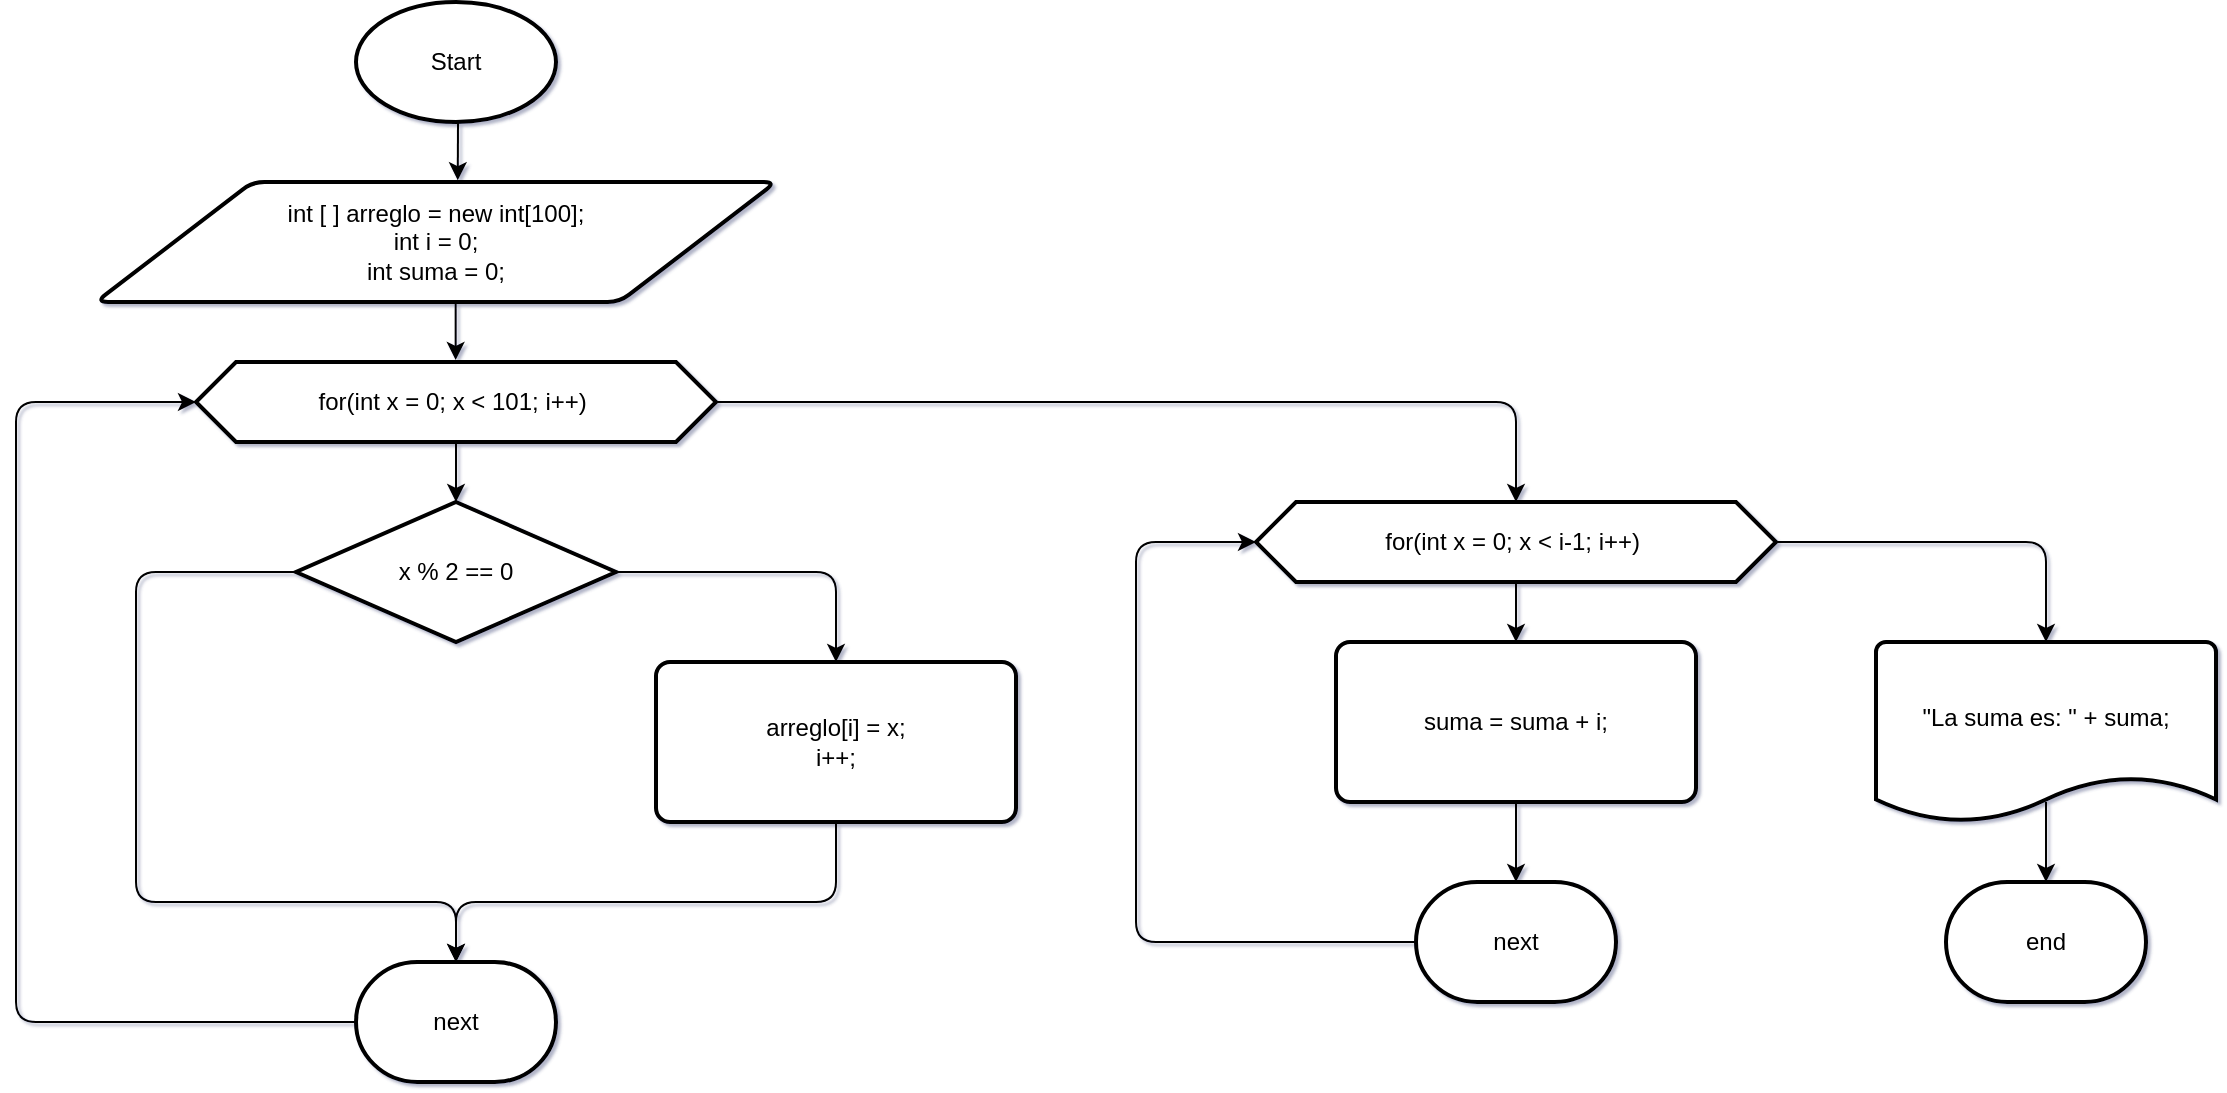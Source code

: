 <mxfile>
    <diagram id="AmnvhtA0iGMQnOEvT6FH" name="Page-1">
        <mxGraphModel dx="786" dy="623" grid="1" gridSize="10" guides="1" tooltips="1" connect="1" arrows="1" fold="1" page="1" pageScale="1" pageWidth="850" pageHeight="1100" math="0" shadow="1">
            <root>
                <mxCell id="0"/>
                <mxCell id="1" parent="0"/>
                <mxCell id="2" value="Start" style="strokeWidth=2;html=1;shape=mxgraph.flowchart.start_1;whiteSpace=wrap;" vertex="1" parent="1">
                    <mxGeometry x="360" y="30" width="100" height="60" as="geometry"/>
                </mxCell>
                <mxCell id="3" value="int [ ] arreglo = new int[100];&lt;br&gt;&lt;div&gt;int i = 0;&lt;/div&gt;&lt;div&gt;int suma = 0;&lt;/div&gt;" style="shape=parallelogram;html=1;strokeWidth=2;perimeter=parallelogramPerimeter;whiteSpace=wrap;rounded=1;arcSize=12;size=0.23;" vertex="1" parent="1">
                    <mxGeometry x="230" y="120" width="340" height="60" as="geometry"/>
                </mxCell>
                <mxCell id="4" style="edgeStyle=none;html=1;entryX=0.532;entryY=-0.015;entryDx=0;entryDy=0;entryPerimeter=0;" edge="1" parent="1" target="3">
                    <mxGeometry relative="1" as="geometry">
                        <mxPoint x="411" y="90" as="sourcePoint"/>
                    </mxGeometry>
                </mxCell>
                <mxCell id="6" style="edgeStyle=none;html=1;entryX=0.532;entryY=-0.015;entryDx=0;entryDy=0;entryPerimeter=0;" edge="1" parent="1">
                    <mxGeometry relative="1" as="geometry">
                        <mxPoint x="409.83" y="180" as="sourcePoint"/>
                        <mxPoint x="409.83" y="209" as="targetPoint"/>
                    </mxGeometry>
                </mxCell>
                <mxCell id="17" style="edgeStyle=none;html=1;entryX=0.5;entryY=0;entryDx=0;entryDy=0;exitX=1;exitY=0.5;exitDx=0;exitDy=0;" edge="1" parent="1" source="7" target="18">
                    <mxGeometry relative="1" as="geometry">
                        <mxPoint x="980" y="230" as="targetPoint"/>
                        <Array as="points">
                            <mxPoint x="940" y="230"/>
                        </Array>
                    </mxGeometry>
                </mxCell>
                <mxCell id="7" value="for(int x = 0; x &amp;lt; 101; i++)&amp;nbsp;" style="shape=hexagon;perimeter=hexagonPerimeter2;whiteSpace=wrap;html=1;fixedSize=1;strokeWidth=2;" vertex="1" parent="1">
                    <mxGeometry x="280" y="210" width="260" height="40" as="geometry"/>
                </mxCell>
                <mxCell id="10" style="edgeStyle=none;html=1;entryX=0.5;entryY=0;entryDx=0;entryDy=0;" edge="1" parent="1" source="8" target="11">
                    <mxGeometry relative="1" as="geometry">
                        <mxPoint x="630" y="315" as="targetPoint"/>
                        <Array as="points">
                            <mxPoint x="600" y="315"/>
                        </Array>
                    </mxGeometry>
                </mxCell>
                <mxCell id="12" style="edgeStyle=none;html=1;exitX=0;exitY=0.5;exitDx=0;exitDy=0;exitPerimeter=0;" edge="1" parent="1" source="8">
                    <mxGeometry relative="1" as="geometry">
                        <mxPoint x="410" y="510" as="targetPoint"/>
                        <mxPoint x="330.0" y="340" as="sourcePoint"/>
                        <Array as="points">
                            <mxPoint x="250" y="315"/>
                            <mxPoint x="250" y="480"/>
                            <mxPoint x="410" y="480"/>
                        </Array>
                    </mxGeometry>
                </mxCell>
                <mxCell id="8" value="x % 2 == 0" style="strokeWidth=2;html=1;shape=mxgraph.flowchart.decision;whiteSpace=wrap;" vertex="1" parent="1">
                    <mxGeometry x="330" y="280" width="160" height="70" as="geometry"/>
                </mxCell>
                <mxCell id="9" style="edgeStyle=none;html=1;entryX=0.5;entryY=0;entryDx=0;entryDy=0;entryPerimeter=0;" edge="1" parent="1" source="7" target="8">
                    <mxGeometry relative="1" as="geometry"/>
                </mxCell>
                <mxCell id="13" style="edgeStyle=none;html=1;exitX=0.5;exitY=1;exitDx=0;exitDy=0;" edge="1" parent="1" source="11">
                    <mxGeometry relative="1" as="geometry">
                        <mxPoint x="410.0" y="510" as="targetPoint"/>
                        <Array as="points">
                            <mxPoint x="600" y="480"/>
                            <mxPoint x="520" y="480"/>
                            <mxPoint x="410" y="480"/>
                        </Array>
                    </mxGeometry>
                </mxCell>
                <mxCell id="11" value="arreglo[i] = x;&lt;div&gt;i++;&lt;/div&gt;" style="rounded=1;whiteSpace=wrap;html=1;absoluteArcSize=1;arcSize=14;strokeWidth=2;" vertex="1" parent="1">
                    <mxGeometry x="510" y="360" width="180" height="80" as="geometry"/>
                </mxCell>
                <mxCell id="16" style="edgeStyle=none;html=1;entryX=0;entryY=0.5;entryDx=0;entryDy=0;" edge="1" parent="1" source="15" target="7">
                    <mxGeometry relative="1" as="geometry">
                        <Array as="points">
                            <mxPoint x="190" y="540"/>
                            <mxPoint x="190" y="230"/>
                        </Array>
                    </mxGeometry>
                </mxCell>
                <mxCell id="15" value="next" style="strokeWidth=2;html=1;shape=mxgraph.flowchart.terminator;whiteSpace=wrap;" vertex="1" parent="1">
                    <mxGeometry x="360" y="510" width="100" height="60" as="geometry"/>
                </mxCell>
                <mxCell id="21" style="edgeStyle=none;html=1;" edge="1" parent="1" source="18">
                    <mxGeometry relative="1" as="geometry">
                        <mxPoint x="940" y="350" as="targetPoint"/>
                    </mxGeometry>
                </mxCell>
                <mxCell id="18" value="for(int x = 0; x &amp;lt; i-1; i++)&amp;nbsp;" style="shape=hexagon;perimeter=hexagonPerimeter2;whiteSpace=wrap;html=1;fixedSize=1;strokeWidth=2;" vertex="1" parent="1">
                    <mxGeometry x="810" y="280" width="260" height="40" as="geometry"/>
                </mxCell>
                <mxCell id="24" value="" style="edgeStyle=none;html=1;" edge="1" parent="1" source="22" target="23">
                    <mxGeometry relative="1" as="geometry"/>
                </mxCell>
                <mxCell id="22" value="suma = suma + i;" style="rounded=1;whiteSpace=wrap;html=1;absoluteArcSize=1;arcSize=14;strokeWidth=2;" vertex="1" parent="1">
                    <mxGeometry x="850" y="350" width="180" height="80" as="geometry"/>
                </mxCell>
                <mxCell id="25" style="edgeStyle=none;html=1;entryX=0;entryY=0.5;entryDx=0;entryDy=0;exitX=0;exitY=0.5;exitDx=0;exitDy=0;exitPerimeter=0;" edge="1" parent="1" source="23" target="18">
                    <mxGeometry relative="1" as="geometry">
                        <Array as="points">
                            <mxPoint x="750" y="500"/>
                            <mxPoint x="750" y="300"/>
                        </Array>
                    </mxGeometry>
                </mxCell>
                <mxCell id="23" value="next" style="strokeWidth=2;html=1;shape=mxgraph.flowchart.terminator;whiteSpace=wrap;" vertex="1" parent="1">
                    <mxGeometry x="890" y="470" width="100" height="60" as="geometry"/>
                </mxCell>
                <mxCell id="26" value="&quot;La suma es: &quot; + suma;&lt;div&gt;&lt;br&gt;&lt;/div&gt;" style="strokeWidth=2;html=1;shape=mxgraph.flowchart.document2;whiteSpace=wrap;size=0.25;" vertex="1" parent="1">
                    <mxGeometry x="1120" y="350" width="170" height="90" as="geometry"/>
                </mxCell>
                <mxCell id="27" style="edgeStyle=none;html=1;entryX=0.5;entryY=0;entryDx=0;entryDy=0;entryPerimeter=0;exitX=1;exitY=0.5;exitDx=0;exitDy=0;" edge="1" parent="1" source="18" target="26">
                    <mxGeometry relative="1" as="geometry">
                        <Array as="points">
                            <mxPoint x="1205" y="300"/>
                        </Array>
                    </mxGeometry>
                </mxCell>
                <mxCell id="28" value="end" style="strokeWidth=2;html=1;shape=mxgraph.flowchart.terminator;whiteSpace=wrap;" vertex="1" parent="1">
                    <mxGeometry x="1155" y="470" width="100" height="60" as="geometry"/>
                </mxCell>
                <mxCell id="29" style="edgeStyle=none;html=1;entryX=0.5;entryY=0;entryDx=0;entryDy=0;entryPerimeter=0;" edge="1" parent="1" target="28">
                    <mxGeometry relative="1" as="geometry">
                        <mxPoint x="1205" y="430" as="sourcePoint"/>
                    </mxGeometry>
                </mxCell>
            </root>
        </mxGraphModel>
    </diagram>
</mxfile>